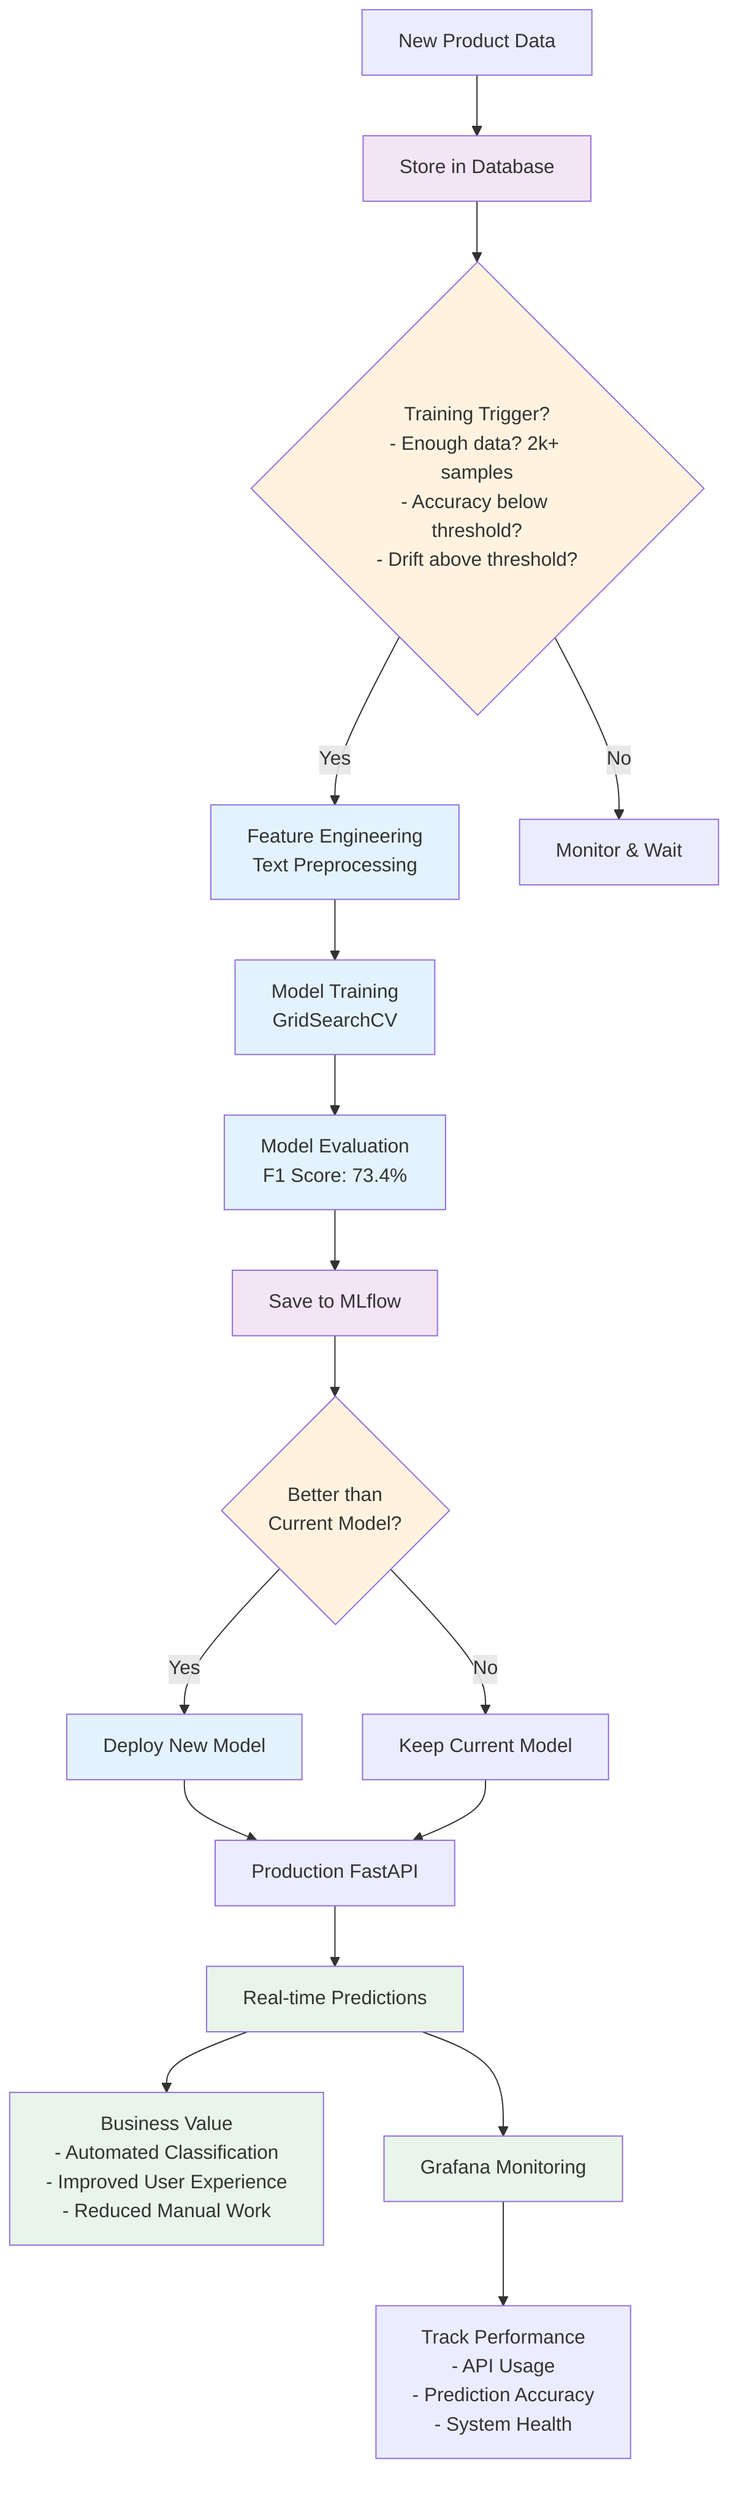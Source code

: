 graph TD
    %% Data Ingestion
    Start[New Product Data] --> DataStorage[Store in Database]
    
    %% Immediate Training Decision
    DataStorage --> TrainingTrigger{Training Trigger?<br/>- Enough data? 2k+ samples<br/>- Accuracy below threshold?<br/>- Drift above threshold?}
    TrainingTrigger -->|Yes| FeatureEngineering[Feature Engineering<br/>Text Preprocessing]
    TrainingTrigger -->|No| WaitingState[Monitor & Wait]
    
    %% Model Development Cycle
    FeatureEngineering --> ModelTraining[Model Training<br/>GridSearchCV]
    ModelTraining --> ModelEvaluation[Model Evaluation<br/>F1 Score: 73.4%]
    ModelEvaluation --> ModelRegistry[Save to MLflow]
    
    %% Deployment Decision
    ModelRegistry --> DeploymentDecision{Better than<br/>Current Model?}
    DeploymentDecision -->|Yes| ModelDeployment[Deploy New Model]
    DeploymentDecision -->|No| KeepCurrent[Keep Current Model]
    
    %% Production Serving
    ModelDeployment --> ProductionAPI[Production FastAPI]
    KeepCurrent --> ProductionAPI
    ProductionAPI --> RealTimePredictions[Real-time Predictions]
    
    %% Business Value
    RealTimePredictions --> BusinessValue[Business Value<br/>- Automated Classification<br/>- Improved User Experience<br/>- Reduced Manual Work]
    
    %% Monitoring and Feedback Loop
    RealTimePredictions --> MonitoringDashboard[Grafana Monitoring]
    MonitoringDashboard --> PerformanceMetrics[Track Performance<br/>- API Usage<br/>- Prediction Accuracy<br/>- System Health]
    
    %% Monitoring is continuous - no further connections needed
    
    %% Styling
    classDef process fill:#e3f2fd
    classDef decision fill:#fff3e0
    classDef storage fill:#f3e5f5
    classDef value fill:#e8f5e8
    
    class FeatureEngineering,ModelTraining,ModelEvaluation,ModelDeployment process
    class TrainingTrigger,DeploymentDecision decision
    class DataStorage,ModelRegistry storage
    class BusinessValue,RealTimePredictions,MonitoringDashboard value